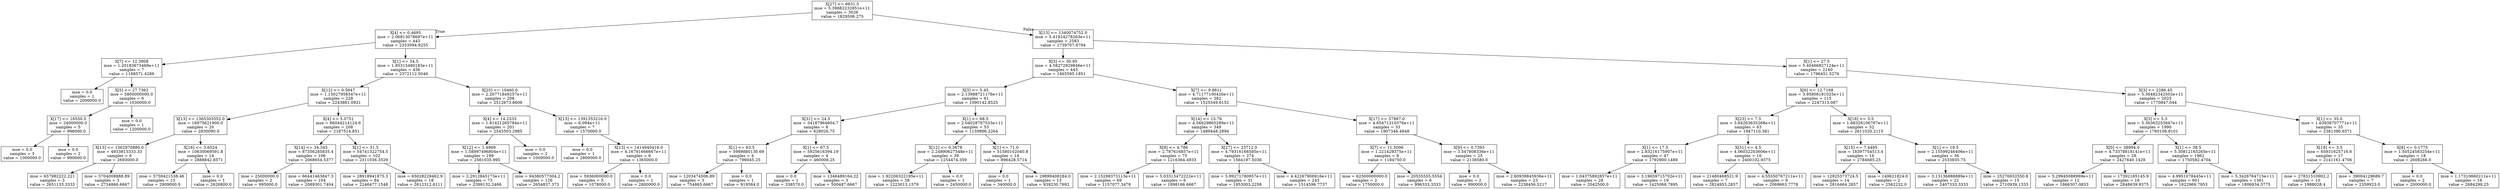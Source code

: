 digraph Tree {
node [shape=box] ;
0 [label="X[27] <= 6631.5\nmse = 5.39882232851e+11\nsamples = 3026\nvalue = 1829506.275"] ;
1 [label="X[4] <= 0.4695\nmse = 2.06813078697e+11\nsamples = 443\nvalue = 2353094.9255"] ;
0 -> 1 [labeldistance=2.5, labelangle=45, headlabel="True"] ;
2 [label="X[7] <= 12.3908\nmse = 1.20183673469e+11\nsamples = 7\nvalue = 1168571.4286"] ;
1 -> 2 ;
3 [label="mse = 0.0\nsamples = 1\nvalue = 2000000.0"] ;
2 -> 3 ;
4 [label="X[5] <= 27.7362\nmse = 5800000000.0\nsamples = 6\nvalue = 1030000.0"] ;
2 -> 4 ;
5 [label="X[17] <= 16550.5\nmse = 24000000.0\nsamples = 5\nvalue = 996000.0"] ;
4 -> 5 ;
6 [label="mse = 0.0\nsamples = 3\nvalue = 1000000.0"] ;
5 -> 6 ;
7 [label="mse = 0.0\nsamples = 2\nvalue = 990000.0"] ;
5 -> 7 ;
8 [label="mse = 0.0\nsamples = 1\nvalue = 1200000.0"] ;
4 -> 8 ;
9 [label="X[1] <= 34.5\nmse = 1.85315480183e+11\nsamples = 436\nvalue = 2372112.5046"] ;
1 -> 9 ;
10 [label="X[12] <= 0.5647\nmse = 1.13027958347e+11\nsamples = 228\nvalue = 2243881.0921"] ;
9 -> 10 ;
11 [label="X[13] <= 1365303552.0\nmse = 16975621900.0\nsamples = 20\nvalue = 2830090.0"] ;
10 -> 11 ;
12 [label="X[13] <= 1362970880.0\nmse = 4933813333.33\nsamples = 6\nvalue = 2693000.0"] ;
11 -> 12 ;
13 [label="mse = 657982222.221\nsamples = 3\nvalue = 2651133.3333"] ;
12 -> 13 ;
14 [label="mse = 5704008888.89\nsamples = 3\nvalue = 2734866.6667"] ;
12 -> 14 ;
15 [label="X[16] <= 3.6524\nmse = 10630069591.8\nsamples = 14\nvalue = 2888842.8571"] ;
11 -> 15 ;
16 [label="mse = 5759421538.46\nsamples = 13\nvalue = 2909000.0"] ;
15 -> 16 ;
17 [label="mse = 0.0\nsamples = 1\nvalue = 2626800.0"] ;
15 -> 17 ;
18 [label="X[4] <= 5.0751\nmse = 86044214124.6\nsamples = 208\nvalue = 2187514.851"] ;
10 -> 18 ;
19 [label="X[14] <= 34.345\nmse = 87356285835.4\nsamples = 106\nvalue = 2068654.5377"] ;
18 -> 19 ;
20 [label="mse = 25000000.0\nsamples = 2\nvalue = 995000.0"] ;
19 -> 20 ;
21 [label="mse = 66441463847.3\nsamples = 104\nvalue = 2089301.7404"] ;
19 -> 21 ;
22 [label="X[1] <= 31.5\nmse = 54741322754.5\nsamples = 102\nvalue = 2311036.3529"] ;
18 -> 22 ;
23 [label="mse = 28918941875.3\nsamples = 84\nvalue = 2246477.1548"] ;
22 -> 23 ;
24 [label="mse = 65028229462.9\nsamples = 18\nvalue = 2612312.6111"] ;
22 -> 24 ;
25 [label="X[25] <= 10460.0\nmse = 2.26771849257e+11\nsamples = 208\nvalue = 2512673.8606"] ;
9 -> 25 ;
26 [label="X[4] <= 14.2333\nmse = 1.81421265784e+11\nsamples = 201\nvalue = 2545503.2985"] ;
25 -> 26 ;
27 [label="X[12] <= 1.4969\nmse = 1.58997496804e+11\nsamples = 199\nvalue = 2561035.995"] ;
26 -> 27 ;
28 [label="mse = 2.2912845173e+11\nsamples = 73\nvalue = 2399132.2466"] ;
27 -> 28 ;
29 [label="mse = 94380577304.2\nsamples = 126\nvalue = 2654837.373"] ;
27 -> 29 ;
30 [label="mse = 0.0\nsamples = 2\nvalue = 1000000.0"] ;
26 -> 30 ;
31 [label="X[13] <= 1391353216.0\nmse = 6.094e+11\nsamples = 7\nvalue = 1570000.0"] ;
25 -> 31 ;
32 [label="mse = 0.0\nsamples = 1\nvalue = 2800000.0"] ;
31 -> 32 ;
33 [label="X[13] <= 1414940416.0\nmse = 4.16791666667e+11\nsamples = 6\nvalue = 1365000.0"] ;
31 -> 33 ;
34 [label="mse = 5936000000.0\nsamples = 5\nvalue = 1078000.0"] ;
33 -> 34 ;
35 [label="mse = 0.0\nsamples = 1\nvalue = 2800000.0"] ;
33 -> 35 ;
36 [label="X[13] <= 1340074752.0\nmse = 5.41924278263e+11\nsamples = 2583\nvalue = 1739707.6794"] ;
0 -> 36 [labeldistance=2.5, labelangle=-45, headlabel="False"] ;
37 [label="X[3] <= 30.95\nmse = 4.58272929846e+11\nsamples = 443\nvalue = 1465595.1851"] ;
36 -> 37 ;
38 [label="X[3] <= 5.45\nmse = 2.13988721176e+11\nsamples = 61\nvalue = 1090142.8525"] ;
37 -> 38 ;
39 [label="X[31] <= 24.5\nmse = 34187964604.7\nsamples = 8\nvalue = 628026.75"] ;
38 -> 39 ;
40 [label="X[1] <= 63.5\nmse = 5989880130.69\nsamples = 4\nvalue = 796045.25"] ;
39 -> 40 ;
41 [label="mse = 1203474506.89\nsamples = 3\nvalue = 754865.6667"] ;
40 -> 41 ;
42 [label="mse = 0.0\nsamples = 1\nvalue = 919584.0"] ;
40 -> 42 ;
43 [label="X[1] <= 67.5\nmse = 5925616394.19\nsamples = 4\nvalue = 460008.25"] ;
39 -> 43 ;
44 [label="mse = 0.0\nsamples = 1\nvalue = 338570.0"] ;
43 -> 44 ;
45 [label="mse = 1346489164.22\nsamples = 3\nvalue = 500487.6667"] ;
43 -> 45 ;
46 [label="X[1] <= 68.5\nmse = 2.04028767533e+11\nsamples = 53\nvalue = 1159896.2264"] ;
38 -> 46 ;
47 [label="X[12] <= 0.3678\nmse = 2.24890627548e+11\nsamples = 39\nvalue = 1254474.359"] ;
46 -> 47 ;
48 [label="mse = 1.92206322195e+11\nsamples = 38\nvalue = 1223013.1579"] ;
47 -> 48 ;
49 [label="mse = 0.0\nsamples = 1\nvalue = 2450000.0"] ;
47 -> 49 ;
50 [label="X[1] <= 71.0\nmse = 51580102040.8\nsamples = 14\nvalue = 896428.5714"] ;
46 -> 50 ;
51 [label="mse = 0.0\nsamples = 1\nvalue = 340000.0"] ;
50 -> 51 ;
52 [label="mse = 29899408284.0\nsamples = 13\nvalue = 939230.7692"] ;
50 -> 52 ;
53 [label="X[7] <= 9.8811\nmse = 4.71177100426e+11\nsamples = 382\nvalue = 1525549.6152"] ;
37 -> 53 ;
54 [label="X[14] <= 15.76\nmse = 4.56629865289e+11\nsamples = 349\nvalue = 1489448.2894"] ;
53 -> 54 ;
55 [label="X[9] <= 4.786\nmse = 2.787616857e+11\nsamples = 75\nvalue = 1216364.4933"] ;
54 -> 55 ;
56 [label="mse = 2.15298373113e+11\nsamples = 69\nvalue = 1157077.3478"] ;
55 -> 56 ;
57 [label="mse = 5.03313472222e+11\nsamples = 6\nvalue = 1898166.6667"] ;
55 -> 57 ;
58 [label="X[27] <= 23712.0\nmse = 4.79316166585e+11\nsamples = 274\nvalue = 1564197.5036"] ;
54 -> 58 ;
59 [label="mse = 5.99271780957e+11\nsamples = 31\nvalue = 1953003.2258"] ;
58 -> 59 ;
60 [label="mse = 4.42267906916e+11\nsamples = 243\nvalue = 1514596.7737"] ;
58 -> 60 ;
61 [label="X[17] <= 57997.0\nmse = 4.65471310376e+11\nsamples = 33\nvalue = 1907348.4848"] ;
53 -> 61 ;
62 [label="X[7] <= 11.5006\nmse = 1.221429375e+11\nsamples = 8\nvalue = 1184750.0"] ;
61 -> 62 ;
63 [label="mse = 62500000000.0\nsamples = 2\nvalue = 1750000.0"] ;
62 -> 63 ;
64 [label="mse = 20555555.5554\nsamples = 6\nvalue = 996333.3333"] ;
62 -> 64 ;
65 [label="X[9] <= 0.7393\nmse = 3.547808336e+11\nsamples = 25\nvalue = 2138580.0"] ;
61 -> 65 ;
66 [label="mse = 0.0\nsamples = 2\nvalue = 990000.0"] ;
65 -> 66 ;
67 [label="mse = 2.60939845936e+11\nsamples = 23\nvalue = 2238456.5217"] ;
65 -> 67 ;
68 [label="X[1] <= 27.5\nmse = 5.40466827124e+11\nsamples = 2140\nvalue = 1796451.5276"] ;
36 -> 68 ;
69 [label="X[6] <= 12.7168\nmse = 3.95808181025e+11\nsamples = 115\nvalue = 2247313.087"] ;
68 -> 69 ;
70 [label="X[23] <= 7.5\nmse = 3.84263635268e+11\nsamples = 63\nvalue = 1947110.381"] ;
69 -> 70 ;
71 [label="X[1] <= 17.5\nmse = 2.83216175907e+11\nsamples = 47\nvalue = 1792900.1489"] ;
70 -> 71 ;
72 [label="mse = 1.04375892857e+11\nsamples = 28\nvalue = 2042500.0"] ;
71 -> 72 ;
73 [label="mse = 3.19659715702e+11\nsamples = 19\nvalue = 1425068.7895"] ;
71 -> 73 ;
74 [label="X[31] <= 4.5\nmse = 4.06032203606e+11\nsamples = 16\nvalue = 2400102.9375"] ;
70 -> 74 ;
75 [label="mse = 21480468521.9\nsamples = 7\nvalue = 2824953.2857"] ;
74 -> 75 ;
76 [label="mse = 4.55550767211e+11\nsamples = 9\nvalue = 2069663.7778"] ;
74 -> 76 ;
77 [label="X[18] <= 3.5\nmse = 1.68326106767e+11\nsamples = 52\nvalue = 2611020.2115"] ;
69 -> 77 ;
78 [label="X[15] <= 7.4485\nmse = 18397754513.4\nsamples = 16\nvalue = 2784685.25"] ;
77 -> 78 ;
79 [label="mse = 12925373724.5\nsamples = 14\nvalue = 2816464.2857"] ;
78 -> 79 ;
80 [label="mse = 149621824.0\nsamples = 2\nvalue = 2562232.0"] ;
78 -> 80 ;
81 [label="X[1] <= 19.5\nmse = 2.15599246406e+11\nsamples = 36\nvalue = 2533835.75"] ;
77 -> 81 ;
82 [label="mse = 3.13136888889e+11\nsamples = 21\nvalue = 2407333.3333"] ;
81 -> 82 ;
83 [label="mse = 25276932550.8\nsamples = 15\nvalue = 2710939.1333"] ;
81 -> 83 ;
84 [label="X[3] <= 2286.45\nmse = 5.36482342502e+11\nsamples = 2025\nvalue = 1770847.044"] ;
68 -> 84 ;
85 [label="X[3] <= 5.3\nmse = 5.36363253847e+11\nsamples = 1990\nvalue = 1760108.9101"] ;
84 -> 85 ;
86 [label="X[0] <= 38994.0\nmse = 4.73378818141e+11\nsamples = 28\nvalue = 2427640.1429"] ;
85 -> 86 ;
87 [label="mse = 5.29945088969e+11\nsamples = 12\nvalue = 1866307.0833"] ;
86 -> 87 ;
88 [label="mse = 17392185145.9\nsamples = 16\nvalue = 2848639.9375"] ;
86 -> 88 ;
89 [label="X[1] <= 38.5\nmse = 5.30812165265e+11\nsamples = 1962\nvalue = 1750582.4704"] ;
85 -> 89 ;
90 [label="mse = 4.9951078445e+11\nsamples = 601\nvalue = 1622969.7953"] ;
89 -> 90 ;
91 [label="mse = 5.3426764715e+11\nsamples = 1361\nvalue = 1806934.5775"] ;
89 -> 91 ;
92 [label="X[1] <= 35.0\nmse = 1.63938707771e+11\nsamples = 35\nvalue = 2381386.6571"] ;
84 -> 92 ;
93 [label="X[18] <= 3.5\nmse = 65931625716.6\nsamples = 17\nvalue = 2141161.4706"] ;
92 -> 93 ;
94 [label="mse = 27831510902.2\nsamples = 10\nvalue = 1988028.4"] ;
93 -> 94 ;
95 [label="mse = 39004129689.7\nsamples = 7\nvalue = 2359923.0"] ;
93 -> 95 ;
96 [label="X[8] <= 0.1775\nmse = 1.50524583254e+11\nsamples = 18\nvalue = 2608266.0"] ;
92 -> 96 ;
97 [label="mse = 0.0\nsamples = 2\nvalue = 2000000.0"] ;
96 -> 97 ;
98 [label="mse = 1.17310660211e+11\nsamples = 16\nvalue = 2684299.25"] ;
96 -> 98 ;
}